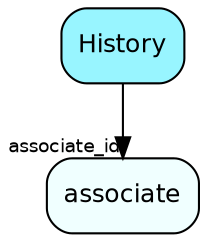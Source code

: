 digraph History  {
node [shape = box style="rounded, filled" fontname = "Helvetica" fontsize = "12" ]
edge [fontname = "Helvetica" fontsize = "9"]

History[fillcolor = "cadetblue1"]
associate[fillcolor = "azure1"]
History -> associate [headlabel = "associate_id"]
}
